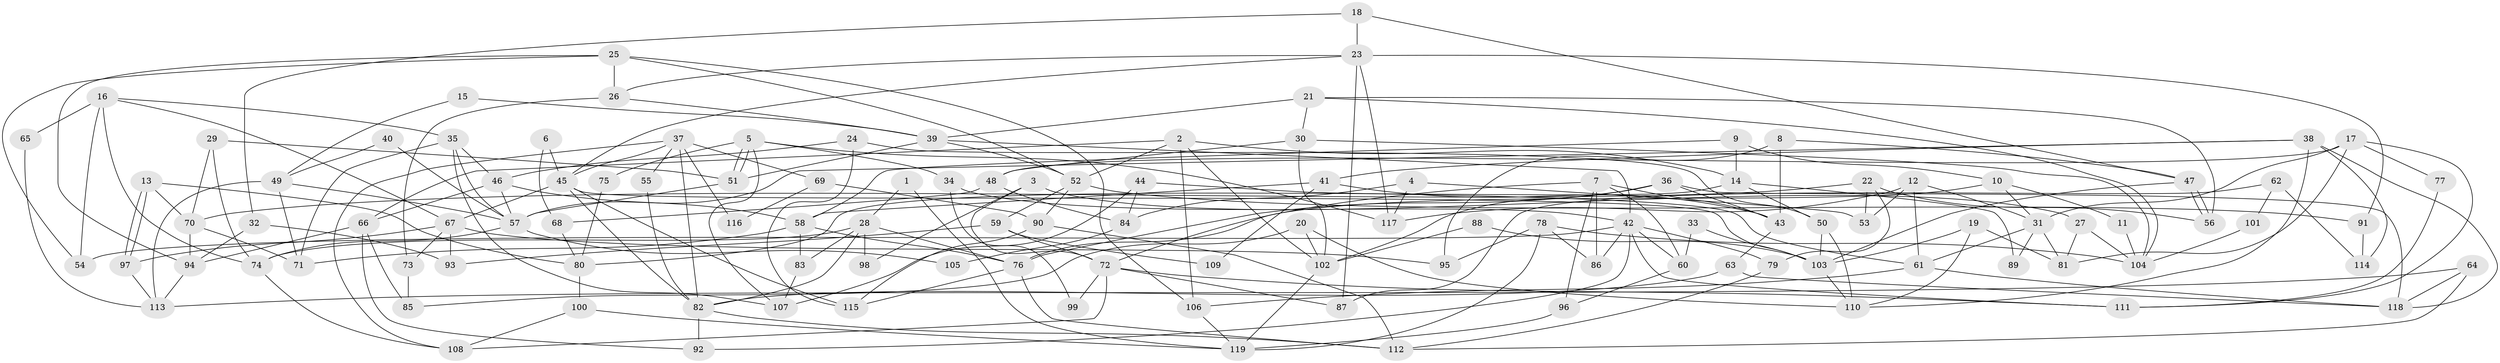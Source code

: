 // coarse degree distribution, {2: 0.1518987341772152, 9: 0.0379746835443038, 3: 0.17721518987341772, 4: 0.16455696202531644, 6: 0.10126582278481013, 5: 0.13924050632911392, 7: 0.10126582278481013, 8: 0.06329113924050633, 11: 0.02531645569620253, 1: 0.02531645569620253, 10: 0.012658227848101266}
// Generated by graph-tools (version 1.1) at 2025/41/03/06/25 10:41:59]
// undirected, 119 vertices, 238 edges
graph export_dot {
graph [start="1"]
  node [color=gray90,style=filled];
  1;
  2;
  3;
  4;
  5;
  6;
  7;
  8;
  9;
  10;
  11;
  12;
  13;
  14;
  15;
  16;
  17;
  18;
  19;
  20;
  21;
  22;
  23;
  24;
  25;
  26;
  27;
  28;
  29;
  30;
  31;
  32;
  33;
  34;
  35;
  36;
  37;
  38;
  39;
  40;
  41;
  42;
  43;
  44;
  45;
  46;
  47;
  48;
  49;
  50;
  51;
  52;
  53;
  54;
  55;
  56;
  57;
  58;
  59;
  60;
  61;
  62;
  63;
  64;
  65;
  66;
  67;
  68;
  69;
  70;
  71;
  72;
  73;
  74;
  75;
  76;
  77;
  78;
  79;
  80;
  81;
  82;
  83;
  84;
  85;
  86;
  87;
  88;
  89;
  90;
  91;
  92;
  93;
  94;
  95;
  96;
  97;
  98;
  99;
  100;
  101;
  102;
  103;
  104;
  105;
  106;
  107;
  108;
  109;
  110;
  111;
  112;
  113;
  114;
  115;
  116;
  117;
  118;
  119;
  1 -- 28;
  1 -- 119;
  2 -- 102;
  2 -- 66;
  2 -- 14;
  2 -- 52;
  2 -- 106;
  3 -- 27;
  3 -- 72;
  3 -- 98;
  4 -- 53;
  4 -- 117;
  4 -- 84;
  5 -- 51;
  5 -- 51;
  5 -- 117;
  5 -- 34;
  5 -- 75;
  5 -- 107;
  6 -- 68;
  6 -- 45;
  7 -- 96;
  7 -- 43;
  7 -- 60;
  7 -- 72;
  7 -- 86;
  8 -- 43;
  8 -- 47;
  8 -- 95;
  9 -- 58;
  9 -- 14;
  9 -- 10;
  10 -- 31;
  10 -- 11;
  10 -- 76;
  11 -- 104;
  12 -- 31;
  12 -- 61;
  12 -- 53;
  12 -- 117;
  13 -- 80;
  13 -- 97;
  13 -- 97;
  13 -- 70;
  14 -- 50;
  14 -- 80;
  14 -- 89;
  15 -- 39;
  15 -- 49;
  16 -- 67;
  16 -- 35;
  16 -- 54;
  16 -- 65;
  16 -- 74;
  17 -- 111;
  17 -- 81;
  17 -- 31;
  17 -- 48;
  17 -- 77;
  18 -- 47;
  18 -- 23;
  18 -- 32;
  19 -- 103;
  19 -- 110;
  19 -- 81;
  20 -- 85;
  20 -- 110;
  20 -- 102;
  21 -- 30;
  21 -- 39;
  21 -- 56;
  21 -- 104;
  22 -- 70;
  22 -- 56;
  22 -- 53;
  22 -- 79;
  23 -- 45;
  23 -- 26;
  23 -- 87;
  23 -- 91;
  23 -- 117;
  24 -- 115;
  24 -- 46;
  24 -- 50;
  25 -- 94;
  25 -- 54;
  25 -- 26;
  25 -- 52;
  25 -- 106;
  26 -- 39;
  26 -- 73;
  27 -- 104;
  27 -- 81;
  28 -- 83;
  28 -- 76;
  28 -- 74;
  28 -- 82;
  28 -- 98;
  29 -- 74;
  29 -- 51;
  29 -- 70;
  30 -- 104;
  30 -- 102;
  30 -- 48;
  31 -- 61;
  31 -- 81;
  31 -- 89;
  32 -- 94;
  32 -- 93;
  33 -- 103;
  33 -- 60;
  34 -- 42;
  34 -- 99;
  35 -- 57;
  35 -- 71;
  35 -- 46;
  35 -- 107;
  36 -- 76;
  36 -- 118;
  36 -- 43;
  36 -- 102;
  37 -- 45;
  37 -- 82;
  37 -- 55;
  37 -- 69;
  37 -- 108;
  37 -- 116;
  38 -- 118;
  38 -- 41;
  38 -- 57;
  38 -- 110;
  38 -- 114;
  39 -- 51;
  39 -- 52;
  39 -- 42;
  40 -- 49;
  40 -- 57;
  41 -- 43;
  41 -- 58;
  41 -- 109;
  42 -- 92;
  42 -- 54;
  42 -- 60;
  42 -- 79;
  42 -- 86;
  42 -- 111;
  43 -- 63;
  44 -- 107;
  44 -- 84;
  44 -- 61;
  45 -- 82;
  45 -- 67;
  45 -- 103;
  45 -- 115;
  46 -- 57;
  46 -- 58;
  46 -- 66;
  47 -- 103;
  47 -- 56;
  47 -- 56;
  48 -- 68;
  48 -- 84;
  49 -- 71;
  49 -- 57;
  49 -- 113;
  50 -- 103;
  50 -- 110;
  51 -- 57;
  52 -- 59;
  52 -- 90;
  52 -- 91;
  55 -- 82;
  57 -- 74;
  57 -- 105;
  58 -- 76;
  58 -- 71;
  58 -- 83;
  59 -- 72;
  59 -- 93;
  59 -- 109;
  60 -- 96;
  61 -- 106;
  61 -- 118;
  62 -- 87;
  62 -- 114;
  62 -- 101;
  63 -- 82;
  63 -- 118;
  64 -- 113;
  64 -- 112;
  64 -- 118;
  65 -- 113;
  66 -- 94;
  66 -- 85;
  66 -- 92;
  67 -- 93;
  67 -- 95;
  67 -- 73;
  67 -- 97;
  68 -- 80;
  69 -- 90;
  69 -- 116;
  70 -- 71;
  70 -- 94;
  72 -- 108;
  72 -- 87;
  72 -- 99;
  72 -- 111;
  73 -- 85;
  74 -- 108;
  75 -- 80;
  76 -- 115;
  76 -- 112;
  77 -- 111;
  78 -- 119;
  78 -- 86;
  78 -- 95;
  78 -- 104;
  79 -- 112;
  80 -- 100;
  82 -- 112;
  82 -- 92;
  83 -- 107;
  84 -- 105;
  88 -- 103;
  88 -- 102;
  90 -- 112;
  90 -- 115;
  91 -- 114;
  94 -- 113;
  96 -- 119;
  97 -- 113;
  100 -- 119;
  100 -- 108;
  101 -- 104;
  102 -- 119;
  103 -- 110;
  106 -- 119;
}

